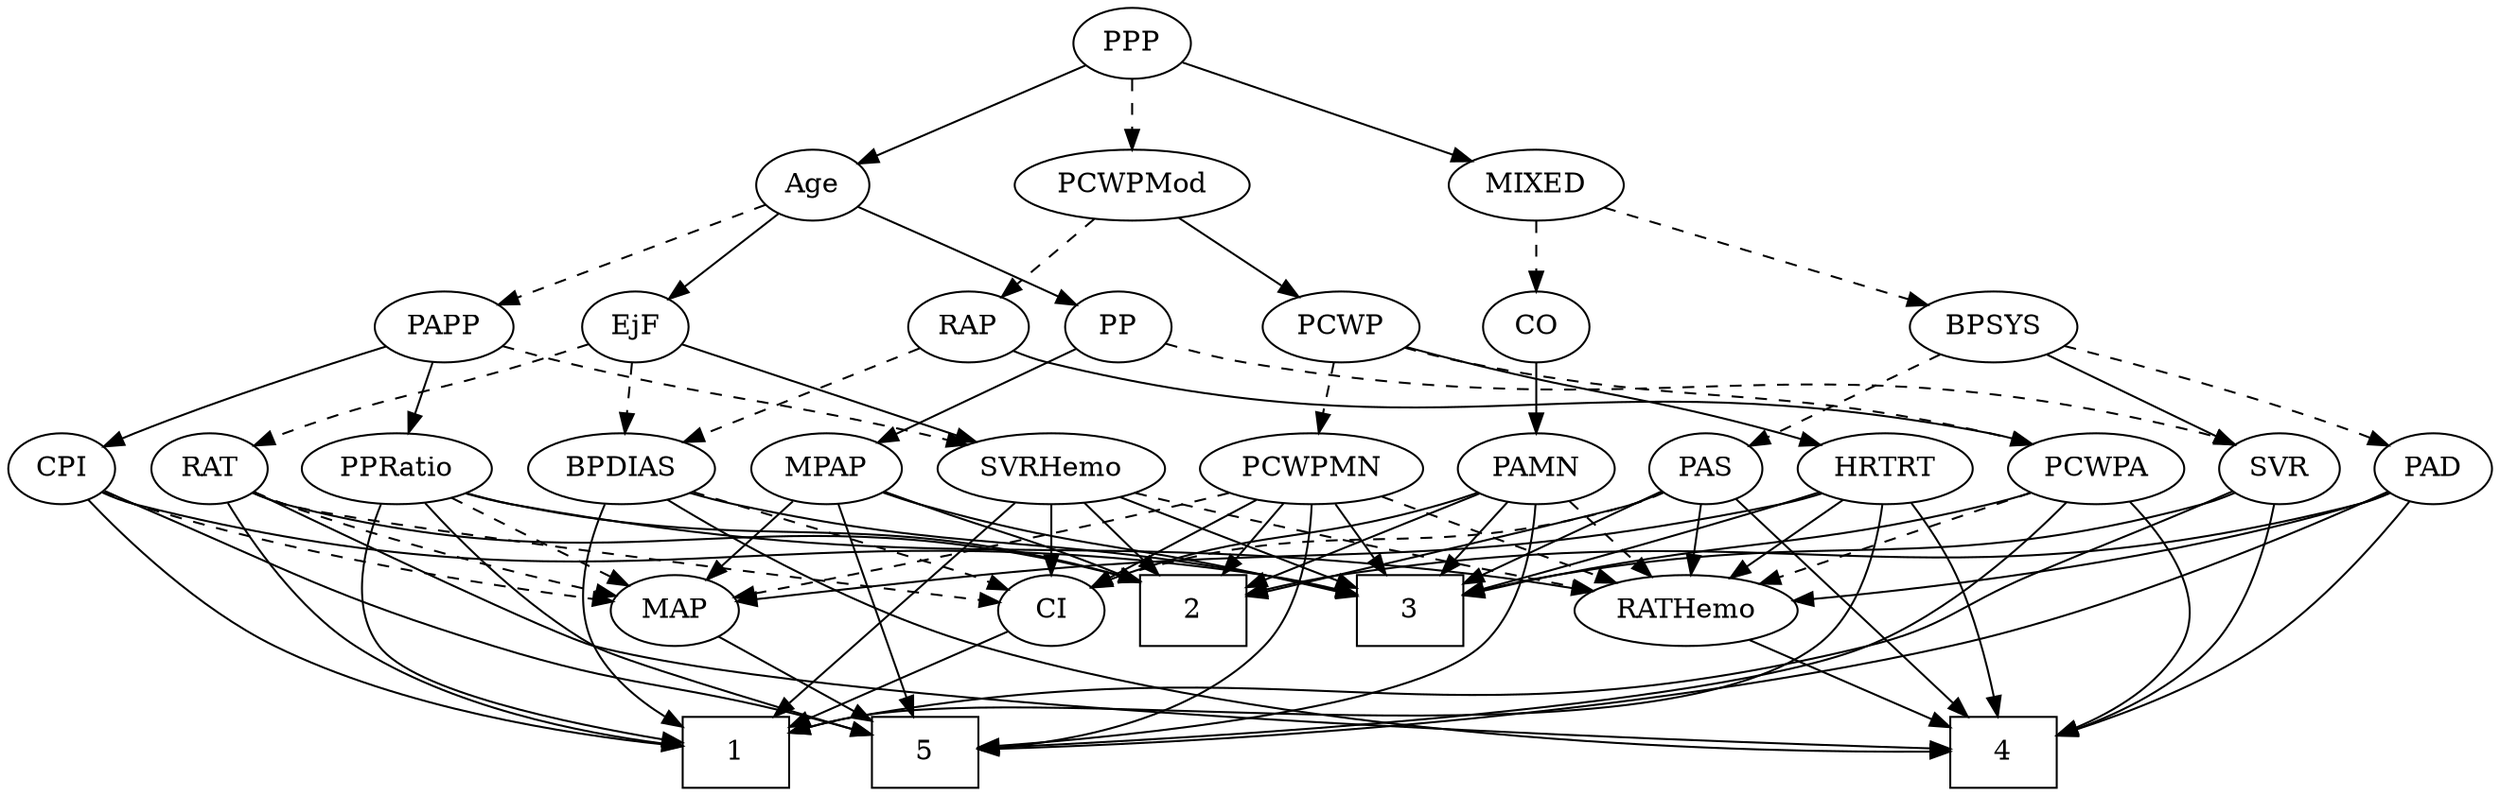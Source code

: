 strict digraph {
	graph [bb="0,0,1160.6,396"];
	node [label="\N"];
	1	[height=0.5,
		pos="313,18",
		shape=box,
		width=0.75];
	2	[height=0.5,
		pos="545,90",
		shape=box,
		width=0.75];
	3	[height=0.5,
		pos="655,90",
		shape=box,
		width=0.75];
	4	[height=0.5,
		pos="940,18",
		shape=box,
		width=0.75];
	5	[height=0.5,
		pos="408,18",
		shape=box,
		width=0.75];
	Age	[height=0.5,
		pos="374,306",
		width=0.75];
	EjF	[height=0.5,
		pos="324,234",
		width=0.75];
	Age -> EjF	[pos="e,335.07,250.49 362.9,289.46 356.49,280.49 348.3,269.02 341.08,258.92",
		style=solid];
	PP	[height=0.5,
		pos="511,234",
		width=0.75];
	Age -> PP	[pos="e,490,245.73 394.81,294.37 417.74,282.65 454.83,263.7 480.93,250.37",
		style=solid];
	PAPP	[height=0.5,
		pos="236,234",
		width=0.88464];
	Age -> PAPP	[pos="e,259,246.67 353.04,294.37 330.48,282.92 294.31,264.58 268.14,251.3",
		style=dashed];
	RAT	[height=0.5,
		pos="99,162",
		width=0.75827];
	EjF -> RAT	[pos="e,120.03,173.76 301.2,224.24 293.56,221.44 284.96,218.44 277,216 214.76,196.9 196.28,202 135,180 133.15,179.33 131.26,178.61 129.37,\
177.84",
		style=dashed];
	SVRHemo	[height=0.5,
		pos="482,162",
		width=1.3902];
	EjF -> SVRHemo	[pos="e,451.56,176.49 345.97,223.27 370.76,212.28 411.59,194.19 442.06,180.69",
		style=solid];
	BPDIAS	[height=0.5,
		pos="284,162",
		width=1.1735];
	EjF -> BPDIAS	[pos="e,293.5,179.63 314.72,216.76 309.95,208.4 304.01,198.02 298.63,188.61",
		style=dashed];
	RAP	[height=0.5,
		pos="438,234",
		width=0.77632];
	PCWPA	[height=0.5,
		pos="969,162",
		width=1.1555];
	RAP -> PCWPA	[pos="e,938.93,174.56 459.05,221.8 464.15,219.52 469.67,217.4 475,216 666.54,165.91 725.14,220.17 919,180 922.38,179.3 925.85,178.44 929.3,\
177.48",
		style=solid];
	RAP -> BPDIAS	[pos="e,311.9,175.68 415.61,222.82 390.84,211.56 350.55,193.25 321.06,179.85",
		style=dashed];
	MIXED	[height=0.5,
		pos="704,306",
		width=1.1193];
	BPSYS	[height=0.5,
		pos="922,234",
		width=1.0471];
	MIXED -> BPSYS	[pos="e,891.67,244.74 735.7,294.82 774.4,282.39 839.89,261.37 882.01,247.84",
		style=dashed];
	CO	[height=0.5,
		pos="704,234",
		width=0.75];
	MIXED -> CO	[pos="e,704,252.1 704,287.7 704,279.98 704,270.71 704,262.11",
		style=dashed];
	MPAP	[height=0.5,
		pos="379,162",
		width=0.97491];
	MPAP -> 2	[pos="e,517.95,103.97 406.07,150.46 430.63,140.79 468.02,125.79 508.67,108.04",
		style=solid];
	MPAP -> 3	[pos="e,627.94,97.229 405.78,149.95 411.41,147.82 417.36,145.72 423,144 491.88,122.97 510.79,124.06 581,108 593.03,105.25 606.15,102.24 \
617.96,99.523",
		style=solid];
	MPAP -> 5	[pos="e,404.49,36.189 382.5,143.87 387.46,119.56 396.6,74.819 402.48,46.013",
		style=solid];
	MAP	[height=0.5,
		pos="283,90",
		width=0.84854];
	MPAP -> MAP	[pos="e,301.42,104.43 359.57,146.83 345.24,136.39 325.57,122.04 309.75,110.51",
		style=solid];
	PAD	[height=0.5,
		pos="1132,162",
		width=0.79437];
	BPSYS -> PAD	[pos="e,1109.7,173.53 954.09,224.38 988.94,214.72 1046,198.04 1094,180 1096.1,179.21 1098.2,178.37 1100.4,177.5",
		style=dashed];
	PAS	[height=0.5,
		pos="785,162",
		width=0.75];
	BPSYS -> PAS	[pos="e,806.03,173.75 897.19,220.32 874.08,208.52 839.58,190.89 814.95,178.3",
		style=dashed];
	SVR	[height=0.5,
		pos="1057,162",
		width=0.77632];
	BPSYS -> SVR	[pos="e,1035.9,173.92 946.76,220.16 969.34,208.45 1002.8,191.13 1026.9,178.62",
		style=solid];
	PAD -> 2	[pos="e,572.22,98.285 1110.4,149.78 1105.1,147.5 1099.5,145.38 1094,144 888.77,91.999 828.32,139.79 619,108 606.9,106.16 593.85,103.42 \
582.13,100.68",
		style=solid];
	PAD -> 4	[pos="e,967.01,25.806 1123.6,144.8 1112.6,125.2 1091.9,92.309 1066,72 1039.4,51.148 1003.5,37.1 976.76,28.736",
		style=solid];
	PAD -> 5	[pos="e,435.26,19.381 1110.4,150.03 1071.2,130.67 985.28,90.704 908,72 738.56,30.99 529.2,21.71 445.32,19.612",
		style=solid];
	RATHemo	[height=0.5,
		pos="787,90",
		width=1.3721];
	PAD -> RATHemo	[pos="e,834.13,95.442 1110.3,150.16 1105,147.86 1099.4,145.64 1094,144 1009,118.09 906.58,103.6 844.17,96.551",
		style=solid];
	PAMN	[height=0.5,
		pos="704,162",
		width=1.011];
	CO -> PAMN	[pos="e,704,180.1 704,215.7 704,207.98 704,198.71 704,190.11",
		style=solid];
	PAS -> 2	[pos="e,572.17,97.39 763.96,150.26 759.12,148.02 753.94,145.79 749,144 718.42,132.92 631.96,111.67 581.95,99.722",
		style=solid];
	PAS -> 3	[pos="e,682.41,105.76 764.69,150.06 745.14,139.54 715.15,123.39 691.47,110.64",
		style=solid];
	PAS -> 4	[pos="e,921.93,36.221 800.9,147.18 813.06,136.55 830.2,121.47 845,108 868.8,86.346 895.52,61.248 914.54,43.235",
		style=solid];
	PAS -> RATHemo	[pos="e,786.51,108.1 785.49,143.7 785.71,135.98 785.98,126.71 786.23,118.11",
		style=solid];
	CI	[height=0.5,
		pos="473,90",
		width=0.75];
	PAS -> CI	[pos="e,493.53,101.95 764.47,150.05 759.52,147.76 754.16,145.57 749,144 645.8,112.64 612.2,139.36 509,108 507.07,107.41 505.1,106.74 503.14,\
106",
		style=dashed];
	PAMN -> 2	[pos="e,572.09,102.93 677.74,149.44 651.51,137.89 610.97,120.04 581.59,107.11",
		style=solid];
	PAMN -> 3	[pos="e,666.99,108.12 692.64,144.76 686.75,136.35 679.42,125.89 672.8,116.44",
		style=solid];
	PAMN -> 5	[pos="e,435.32,20.195 706.85,143.74 709.09,123.72 709.28,91.031 691,72 657.65,37.285 514.28,24.805 445.33,20.754",
		style=solid];
	PAMN -> RATHemo	[pos="e,768.27,106.8 721.6,146.15 732.84,136.67 747.64,124.2 760.31,113.51",
		style=dashed];
	PAMN -> CI	[pos="e,493.63,101.63 676.58,150.02 670.82,147.89 664.75,145.77 659,144 593.47,123.85 573.67,130.76 509,108 507.09,107.33 505.15,106.59 \
503.21,105.81",
		style=solid];
	RATHemo -> 4	[pos="e,912.9,31.399 816.5,75.503 841.33,64.145 876.93,47.854 903.54,35.681",
		style=solid];
	CPI	[height=0.5,
		pos="27,162",
		width=0.75];
	CPI -> 1	[pos="e,285.96,20.51 36.19,144.84 48.524,124.65 72.352,90.519 102,72 156.42,38.008 231.53,25.791 275.91,21.418",
		style=solid];
	CPI -> 3	[pos="e,627.78,98.326 47.064,149.92 52.128,147.58 57.65,145.4 63,144 286.3,85.724 352.73,141.94 581,108 593.1,106.2 606.15,103.47 617.88,\
100.72",
		style=solid];
	CPI -> 5	[pos="e,380.73,27.045 46.755,149.58 79.4,131.12 147.06,94.486 208,72 268.68,49.611 286.59,52.956 349,36 356.14,34.06 363.75,31.921 371.05,\
29.835",
		style=solid];
	CPI -> MAP	[pos="e,253.98,96.026 47.636,150.37 52.587,148.07 57.915,145.79 63,144 124.75,122.24 199.33,106.35 243.87,97.912",
		style=dashed];
	RAT -> 1	[pos="e,285.95,18.837 99.271,143.78 100.53,123.8 105.67,91.145 125,72 165.42,31.959 233.61,21.637 275.81,19.279",
		style=solid];
	RAT -> 2	[pos="e,517.86,105.01 119.47,149.85 124.43,147.57 129.8,145.43 135,144 292.86,100.55 345.92,150.29 508.04,107.66",
		style=solid];
	RAT -> 4	[pos="e,912.78,19.355 116.97,148.38 149.29,125.95 216.31,80.689 243,72 367.32,31.526 776.14,21.638 902.47,19.521",
		style=solid];
	RAT -> MAP	[pos="e,256.78,99.531 120.17,150.59 125,148.32 130.15,146.01 135,144 172.72,128.38 216.89,112.92 247.1,102.76",
		style=dashed];
	RAT -> CI	[pos="e,446.55,94.156 119.54,150.07 124.49,147.78 129.85,145.58 135,144 190.99,126.78 361.32,104.64 436.58,95.376",
		style=dashed];
	SVR -> 1	[pos="e,340.04,28.071 1036.2,149.94 994.78,128.15 903.14,80.98 869,72 654.82,15.659 590.03,74.87 372,36 364.71,34.701 357.04,32.856 349.72,\
30.857",
		style=solid];
	SVR -> 3	[pos="e,682.27,97.971 1035.9,149.96 1030.8,147.67 1025.3,145.51 1020,144 894.64,108.38 857.34,130.62 729,108 716.95,105.88 703.91,103.06 \
692.18,100.33",
		style=solid];
	SVR -> 4	[pos="e,967.41,24.943 1059.4,143.91 1061.1,124.64 1061,93.235 1046,72 1029.8,49.062 1000.7,35.517 977.14,27.87",
		style=solid];
	PCWPMod	[height=0.5,
		pos="516,306",
		width=1.4443];
	PCWPMod -> RAP	[pos="e,453.62,249.02 497.91,288.76 487.01,278.99 473.02,266.43 461.31,255.91",
		style=dashed];
	PCWP	[height=0.5,
		pos="613,234",
		width=0.97491];
	PCWPMod -> PCWP	[pos="e,593.51,249.07 537.53,289.46 551.52,279.36 569.92,266.09 585.04,255.18",
		style=solid];
	PCWPA -> 3	[pos="e,682.01,97.468 938.27,149.79 931.94,147.7 925.3,145.66 919,144 835.89,122.11 813.12,125.62 729,108 716.93,105.47 703.79,102.52 \
691.98,99.791",
		style=solid];
	PCWPA -> 4	[pos="e,967.43,26.899 993.29,147.18 1006.8,138 1022.4,124.59 1030,108 1036.6,93.441 1037.9,85.891 1030,72 1018.6,52.068 996.47,38.888 \
977,30.657",
		style=solid];
	PCWPA -> 5	[pos="e,435.1,19.98 956.15,144.54 938.84,123.7 905.91,88.522 869,72 793.25,38.095 540.84,24.435 445.18,20.394",
		style=solid];
	PCWPA -> RATHemo	[pos="e,819.87,103.64 938.95,149.44 909.08,137.95 863.01,120.23 829.42,107.32",
		style=dashed];
	PCWPMN	[height=0.5,
		pos="600,162",
		width=1.3902];
	PCWPMN -> 2	[pos="e,558.71,108.45 586.97,144.41 580.38,136.03 572.25,125.68 564.9,116.33",
		style=solid];
	PCWPMN -> 3	[pos="e,641.29,108.45 613.03,144.41 619.62,136.03 627.75,125.68 635.1,116.33",
		style=solid];
	PCWPMN -> 5	[pos="e,435.23,19.25 601.16,143.97 601.54,124.17 599.04,91.683 581,72 546.12,33.95 484.74,22.91 445.25,19.883",
		style=solid];
	PCWPMN -> RATHemo	[pos="e,753.86,103.41 633.43,148.49 664.41,136.89 710.65,119.58 744.29,106.99",
		style=dashed];
	PCWPMN -> MAP	[pos="e,311.8,96.157 562.98,149.86 555.72,147.81 548.14,145.76 541,144 463.74,124.96 372.31,107.32 321.67,97.969",
		style=dashed];
	PCWPMN -> CI	[pos="e,493.43,102.26 573.69,146.5 552.93,135.05 523.98,119.1 502.45,107.23",
		style=solid];
	SVRHemo -> 1	[pos="e,333.39,36.133 463.27,145.26 433.67,120.39 375.9,71.853 341.25,42.738",
		style=solid];
	SVRHemo -> 2	[pos="e,529.59,108.12 496.61,144.76 504.41,136.1 514.18,125.25 522.89,115.57",
		style=solid];
	SVRHemo -> 3	[pos="e,627.87,101.98 514.13,148 543.67,136.05 587.43,118.34 618.33,105.84",
		style=solid];
	SVRHemo -> RATHemo	[pos="e,744.57,99.224 519.35,149.82 526.51,147.8 533.97,145.77 541,144 607.39,127.3 684.68,111.19 734.65,101.2",
		style=dashed];
	SVRHemo -> CI	[pos="e,475.2,108.1 479.78,143.7 478.78,135.98 477.59,126.71 476.49,118.11",
		style=solid];
	BPDIAS -> 1	[pos="e,285.94,31.577 267.11,145.07 258.06,135.34 247.81,122.09 243,108 237.83,92.859 235.88,86.327 243,72 250.35,57.22 264,45.461 277.32,\
36.812",
		style=solid];
	BPDIAS -> 3	[pos="e,627.7,97.825 315.03,149.69 321.57,147.58 328.46,145.56 335,144 442.5,118.43 472.4,128.39 581,108 593.02,105.74 606.06,102.89 617.79,\
100.17",
		style=solid];
	BPDIAS -> 4	[pos="e,912.97,20.353 303.48,145.98 331.35,125.38 385.01,88.994 437,72 523.86,43.609 801.97,26.35 902.93,20.888",
		style=solid];
	BPDIAS -> CI	[pos="e,450.52,100.55 315.92,150.08 346.01,139.66 392.28,123.34 432,108 434.92,106.87 437.96,105.67 440.98,104.45",
		style=dashed];
	MAP -> 5	[pos="e,380.68,34.298 304.49,76.967 322.93,66.637 349.91,51.529 371.7,39.327",
		style=solid];
	PP -> MPAP	[pos="e,402.6,175.51 490.38,222.06 469.29,210.88 436.22,193.34 411.58,180.28",
		style=solid];
	PP -> SVR	[pos="e,1035.9,174.21 534.44,224.94 544.9,221.65 557.44,218.13 569,216 766.75,179.53 825.43,230.76 1020,180 1022.2,179.43 1024.4,178.75 \
1026.6,177.98",
		style=dashed];
	PPP	[height=0.5,
		pos="516,378",
		width=0.75];
	PPP -> Age	[pos="e,395.4,317.55 494.74,366.52 470.79,354.72 431.68,335.43 404.48,322.03",
		style=solid];
	PPP -> MIXED	[pos="e,673.92,318.2 539.05,368.42 570.19,356.82 626.18,335.98 664.19,321.82",
		style=solid];
	PPP -> PCWPMod	[pos="e,516,324.1 516,359.7 516,351.98 516,342.71 516,334.11",
		style=dashed];
	PPRatio	[height=0.5,
		pos="184,162",
		width=1.1013];
	PPRatio -> 1	[pos="e,285.68,23.065 165.13,146.11 144.27,127.83 115.87,96.282 134,72 150.98,49.259 228.52,32.827 275.8,24.715",
		style=solid];
	PPRatio -> 2	[pos="e,517.83,104.9 213.25,149.76 219.68,147.6 226.52,145.53 233,144 350.22,116.33 388.3,141.43 507.93,107.77",
		style=solid];
	PPRatio -> 5	[pos="e,380.81,27.218 191,144.06 200.1,124.03 217.88,91.025 243,72 248.27,68.013 323.95,44.555 370.97,30.216",
		style=solid];
	PPRatio -> RATHemo	[pos="e,744.6,99.42 212.93,149.6 219.45,147.41 226.39,145.38 233,144 432.86,102.2 488.46,133.83 691,108 705.19,106.19 720.47,103.72 734.57,\
101.23",
		style=solid];
	PPRatio -> MAP	[pos="e,264.19,104.3 204.51,146.5 219.33,136.02 239.49,121.77 255.67,110.33",
		style=dashed];
	PCWP -> PCWPA	[pos="e,938.59,174.34 641.32,223.31 649.82,220.66 659.22,217.97 668,216 777.95,191.28 809.4,206.25 919,180 922.21,179.23 925.51,178.34 \
928.8,177.38",
		style=dashed];
	PCWP -> PCWPMN	[pos="e,603.21,180.28 609.85,216.05 608.42,208.35 606.69,199.03 605.08,190.36",
		style=dashed];
	HRTRT	[height=0.5,
		pos="870,162",
		width=1.1013];
	PCWP -> HRTRT	[pos="e,840.1,173.92 642.01,223.63 650.36,221.04 659.51,218.31 668,216 735.41,197.67 753.91,199.47 821,180 824.11,179.1 827.32,178.11 \
830.53,177.08",
		style=solid];
	CI -> 1	[pos="e,340.26,30.926 451.09,79.414 424.95,67.978 380.86,48.689 349.54,34.985",
		style=solid];
	PAPP -> CPI	[pos="e,48.099,173.58 207.71,225.68 173.1,216.42 112.95,199.33 63,180 61.163,179.29 59.289,178.53 57.408,177.73",
		style=solid];
	PAPP -> SVRHemo	[pos="e,444.26,173.99 262.63,223.98 270.75,221.32 279.71,218.46 288,216 347.53,198.35 363.16,196.6 423,180 426.76,178.96 430.66,177.86 \
434.57,176.76",
		style=dashed];
	PAPP -> PPRatio	[pos="e,196.11,179.31 224.2,217.12 217.71,208.38 209.52,197.35 202.23,187.54",
		style=solid];
	HRTRT -> 1	[pos="e,340.04,28.05 870.58,143.83 870.25,123.26 866.23,89.394 845,72 804.23,38.594 423.87,45.345 372,36 364.72,34.688 357.04,32.836 349.73,\
30.835",
		style=solid];
	HRTRT -> 3	[pos="e,682.09,99.423 839.72,150.36 833.54,148.23 827.07,146.02 821,144 776.78,129.27 725.66,113.08 691.97,102.51",
		style=solid];
	HRTRT -> 4	[pos="e,937.71,36.245 887.05,145.28 896.81,135.43 908.56,121.98 916,108 926.31,88.633 932.46,64.485 935.95,46.231",
		style=solid];
	HRTRT -> RATHemo	[pos="e,805.84,106.89 851.99,145.81 840.8,136.38 826.22,124.08 813.71,113.53",
		style=solid];
	HRTRT -> MAP	[pos="e,312.79,94.436 841.05,149.67 834.54,147.48 827.6,145.43 821,144 653.48,107.64 607.53,125.4 437,108 398.17,104.04 353.89,99.105 \
322.8,95.576",
		style=solid];
}
